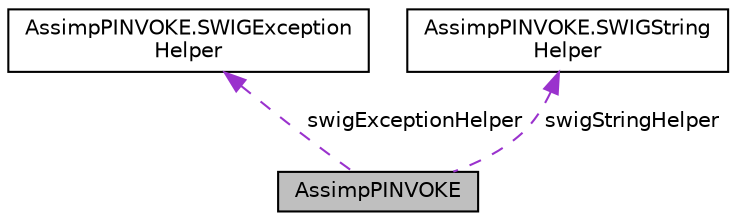digraph "AssimpPINVOKE"
{
  edge [fontname="Helvetica",fontsize="10",labelfontname="Helvetica",labelfontsize="10"];
  node [fontname="Helvetica",fontsize="10",shape=record];
  Node1 [label="AssimpPINVOKE",height=0.2,width=0.4,color="black", fillcolor="grey75", style="filled", fontcolor="black"];
  Node2 -> Node1 [dir="back",color="darkorchid3",fontsize="10",style="dashed",label=" swigExceptionHelper" ,fontname="Helvetica"];
  Node2 [label="AssimpPINVOKE.SWIGException\lHelper",height=0.2,width=0.4,color="black", fillcolor="white", style="filled",URL="$class_assimp_p_i_n_v_o_k_e_1_1_s_w_i_g_exception_helper.html"];
  Node3 -> Node1 [dir="back",color="darkorchid3",fontsize="10",style="dashed",label=" swigStringHelper" ,fontname="Helvetica"];
  Node3 [label="AssimpPINVOKE.SWIGString\lHelper",height=0.2,width=0.4,color="black", fillcolor="white", style="filled",URL="$class_assimp_p_i_n_v_o_k_e_1_1_s_w_i_g_string_helper.html"];
}
